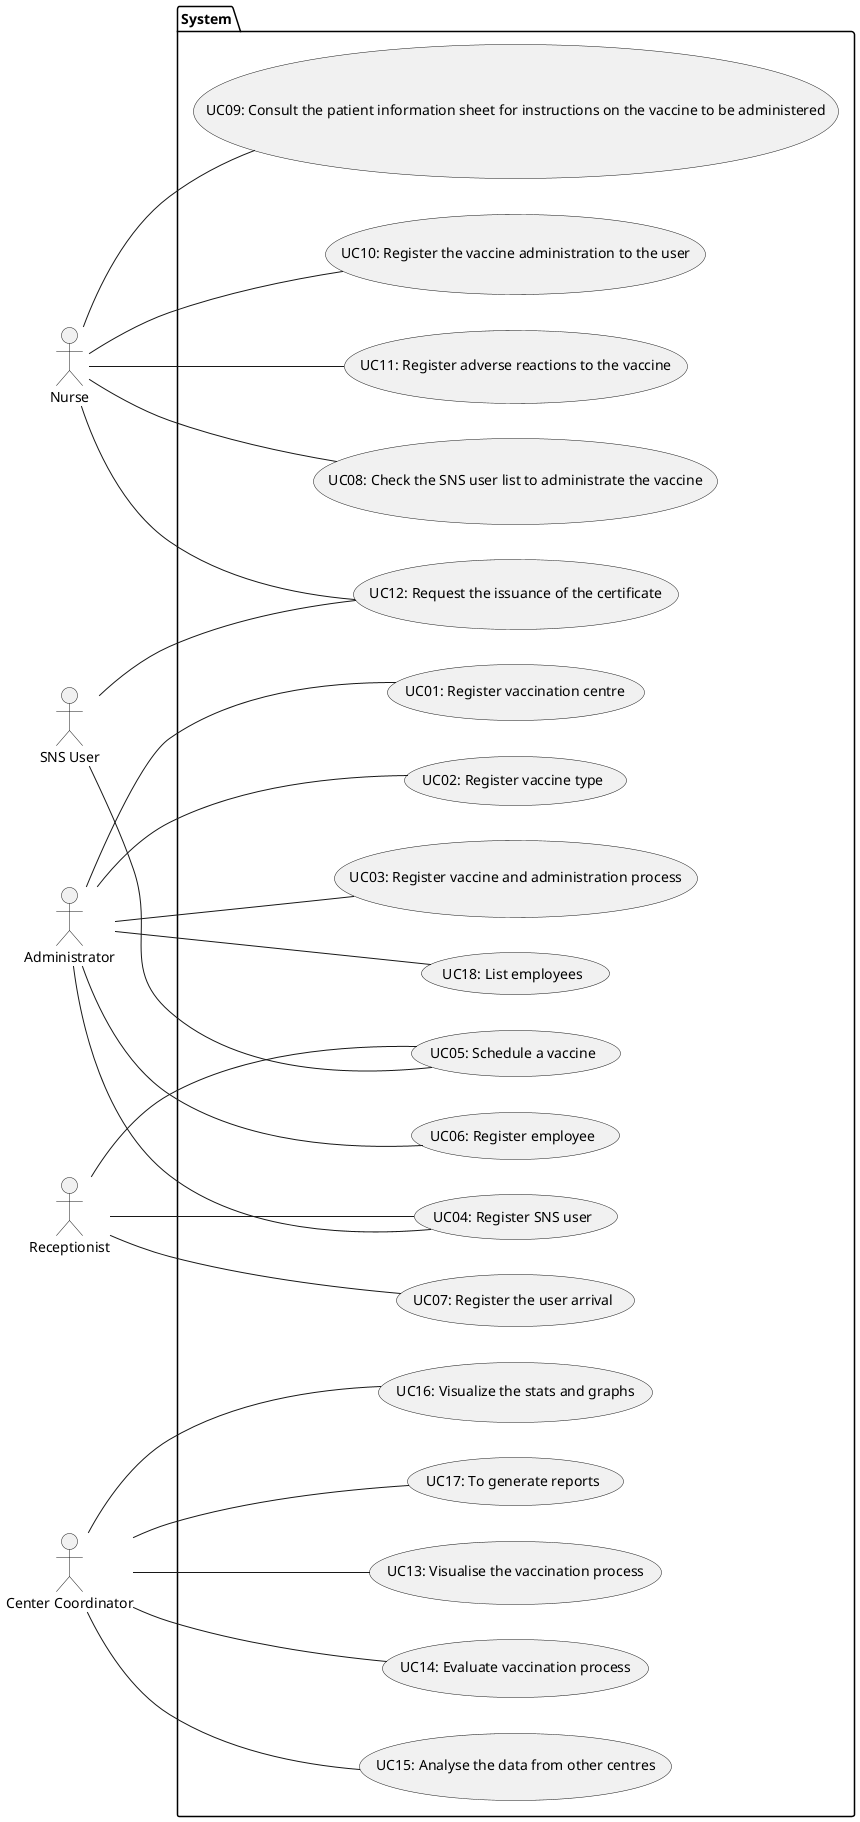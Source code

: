 @startuml
left to right direction

:SNS User: as snsUser
:Nurse: as nurse
:Administrator: as admin
:Receptionist: as receptionist
:Center Coordinator: as centerCoordinator

package System {
    usecase "UC01: Register vaccination centre" as UC1
    usecase "UC02: Register vaccine type" as UC2
    usecase "UC03: Register vaccine and administration process" as UC3
    usecase "UC04: Register SNS user" as UC4
    usecase "UC05: Schedule a vaccine" as UC5
    usecase "UC06: Register employee" as UC6
    usecase "UC07: Register the user arrival" as UC7
    usecase "UC08: Check the SNS user list to administrate the vaccine" as UC8
    usecase "UC09: Consult the patient information sheet for instructions on the vaccine to be administered" as UC9
    usecase "UC10: Register the vaccine administration to the user" as UC10
    usecase "UC11: Register adverse reactions to the vaccine" as UC11
    usecase "UC12: Request the issuance of the certificate" as UC12
    usecase "UC13: Visualise the vaccination process" as UC13
    usecase "UC14: Evaluate vaccination process" as UC14
    usecase "UC15: Analyse the data from other centres" as UC15
    usecase "UC16: Visualize the stats and graphs" as UC16
    usecase "UC17: To generate reports" as UC17
    usecase "UC18: List employees" as UC18
}

admin -- UC1
admin -- UC2
admin -- UC3
admin -- UC6
admin -- UC4
admin -- UC18

nurse -- UC8
nurse -- UC9
nurse -- UC10
nurse -- UC11
nurse -- UC12

snsUser -- UC5
snsUser -- UC12

receptionist -- UC4
receptionist -- UC7
receptionist -- UC5

centerCoordinator -- UC13
centerCoordinator -- UC14
centerCoordinator -- UC15
centerCoordinator -- UC16
centerCoordinator -- UC17

@enduml